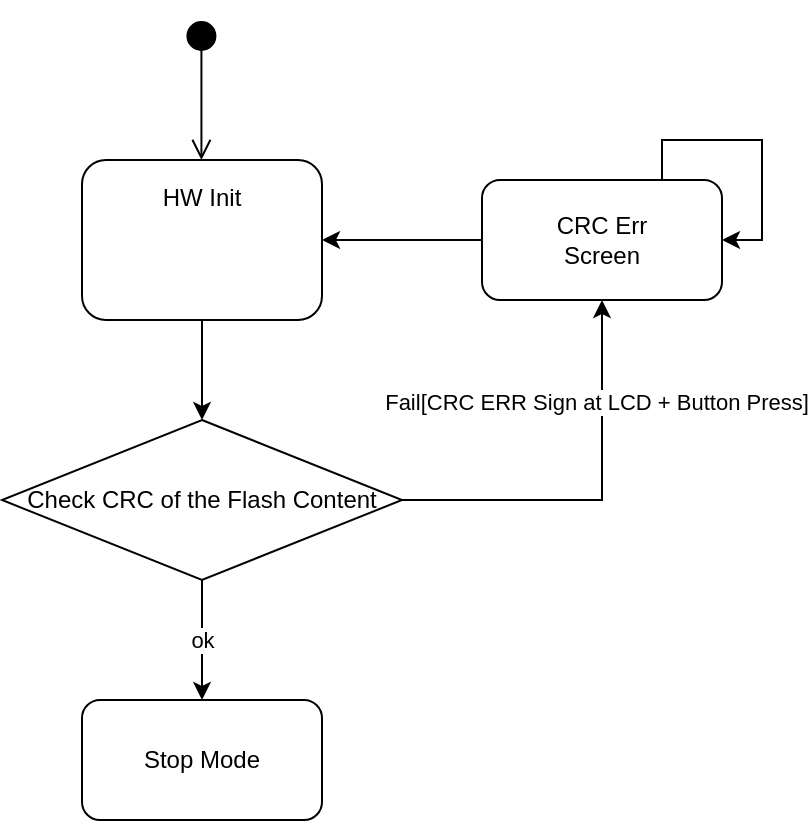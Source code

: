 <mxfile version="21.1.5" type="github">
  <diagram id="2lVPvYAt5jR7z7e0g14L" name="Page-1">
    <mxGraphModel dx="1434" dy="806" grid="1" gridSize="10" guides="1" tooltips="1" connect="1" arrows="1" fold="1" page="1" pageScale="1" pageWidth="850" pageHeight="1100" math="0" shadow="0">
      <root>
        <mxCell id="0" />
        <mxCell id="1" parent="0" />
        <mxCell id="LGQaKnVFktVXffgbWyPW-3" style="edgeStyle=orthogonalEdgeStyle;rounded=0;orthogonalLoop=1;jettySize=auto;html=1;entryX=0.5;entryY=0;entryDx=0;entryDy=0;" parent="1" source="atLUrV1GHqGAp-eZwnpk-1" target="atLUrV1GHqGAp-eZwnpk-2" edge="1">
          <mxGeometry relative="1" as="geometry" />
        </mxCell>
        <mxCell id="atLUrV1GHqGAp-eZwnpk-1" value="HW Init&lt;br&gt;&lt;br&gt;&lt;br&gt;&lt;br&gt;" style="rounded=1;whiteSpace=wrap;html=1;" parent="1" vertex="1">
          <mxGeometry x="360" y="260" width="120" height="80" as="geometry" />
        </mxCell>
        <mxCell id="ocq4hiyoIey7MnQaaA4S-4" value="ok" style="edgeStyle=orthogonalEdgeStyle;rounded=0;orthogonalLoop=1;jettySize=auto;html=1;exitX=0.5;exitY=1;exitDx=0;exitDy=0;entryX=0.5;entryY=0;entryDx=0;entryDy=0;" edge="1" parent="1" source="atLUrV1GHqGAp-eZwnpk-2" target="ocq4hiyoIey7MnQaaA4S-2">
          <mxGeometry relative="1" as="geometry" />
        </mxCell>
        <mxCell id="ocq4hiyoIey7MnQaaA4S-6" style="edgeStyle=orthogonalEdgeStyle;rounded=0;orthogonalLoop=1;jettySize=auto;html=1;exitX=1;exitY=0.5;exitDx=0;exitDy=0;entryX=0.5;entryY=1;entryDx=0;entryDy=0;" edge="1" parent="1" source="atLUrV1GHqGAp-eZwnpk-2" target="ocq4hiyoIey7MnQaaA4S-1">
          <mxGeometry relative="1" as="geometry" />
        </mxCell>
        <mxCell id="ocq4hiyoIey7MnQaaA4S-8" value="Fail[CRC ERR Sign at LCD + Button Press]" style="edgeLabel;html=1;align=center;verticalAlign=middle;resizable=0;points=[];" vertex="1" connectable="0" parent="ocq4hiyoIey7MnQaaA4S-6">
          <mxGeometry x="0.075" y="3" relative="1" as="geometry">
            <mxPoint y="-42" as="offset" />
          </mxGeometry>
        </mxCell>
        <mxCell id="atLUrV1GHqGAp-eZwnpk-2" value="Check CRC of the Flash Content" style="rhombus;whiteSpace=wrap;html=1;" parent="1" vertex="1">
          <mxGeometry x="320" y="390" width="200" height="80" as="geometry" />
        </mxCell>
        <mxCell id="LGQaKnVFktVXffgbWyPW-9" value="" style="html=1;verticalAlign=bottom;startArrow=circle;startFill=1;endArrow=open;startSize=6;endSize=8;rounded=0;" parent="1" edge="1">
          <mxGeometry width="80" relative="1" as="geometry">
            <mxPoint x="419.71" y="190" as="sourcePoint" />
            <mxPoint x="419.71" y="260" as="targetPoint" />
          </mxGeometry>
        </mxCell>
        <mxCell id="ocq4hiyoIey7MnQaaA4S-10" style="edgeStyle=orthogonalEdgeStyle;rounded=0;orthogonalLoop=1;jettySize=auto;html=1;entryX=1;entryY=0.5;entryDx=0;entryDy=0;" edge="1" parent="1" source="ocq4hiyoIey7MnQaaA4S-1" target="atLUrV1GHqGAp-eZwnpk-1">
          <mxGeometry relative="1" as="geometry" />
        </mxCell>
        <mxCell id="ocq4hiyoIey7MnQaaA4S-1" value="CRC Err&lt;br&gt;Screen" style="rounded=1;whiteSpace=wrap;html=1;" vertex="1" parent="1">
          <mxGeometry x="560" y="270" width="120" height="60" as="geometry" />
        </mxCell>
        <mxCell id="ocq4hiyoIey7MnQaaA4S-2" value="Stop Mode" style="rounded=1;whiteSpace=wrap;html=1;" vertex="1" parent="1">
          <mxGeometry x="360" y="530" width="120" height="60" as="geometry" />
        </mxCell>
        <mxCell id="ocq4hiyoIey7MnQaaA4S-18" style="edgeStyle=orthogonalEdgeStyle;rounded=0;orthogonalLoop=1;jettySize=auto;html=1;exitX=0.75;exitY=0;exitDx=0;exitDy=0;entryX=1;entryY=0.5;entryDx=0;entryDy=0;" edge="1" parent="1" source="ocq4hiyoIey7MnQaaA4S-1" target="ocq4hiyoIey7MnQaaA4S-1">
          <mxGeometry relative="1" as="geometry" />
        </mxCell>
      </root>
    </mxGraphModel>
  </diagram>
</mxfile>
